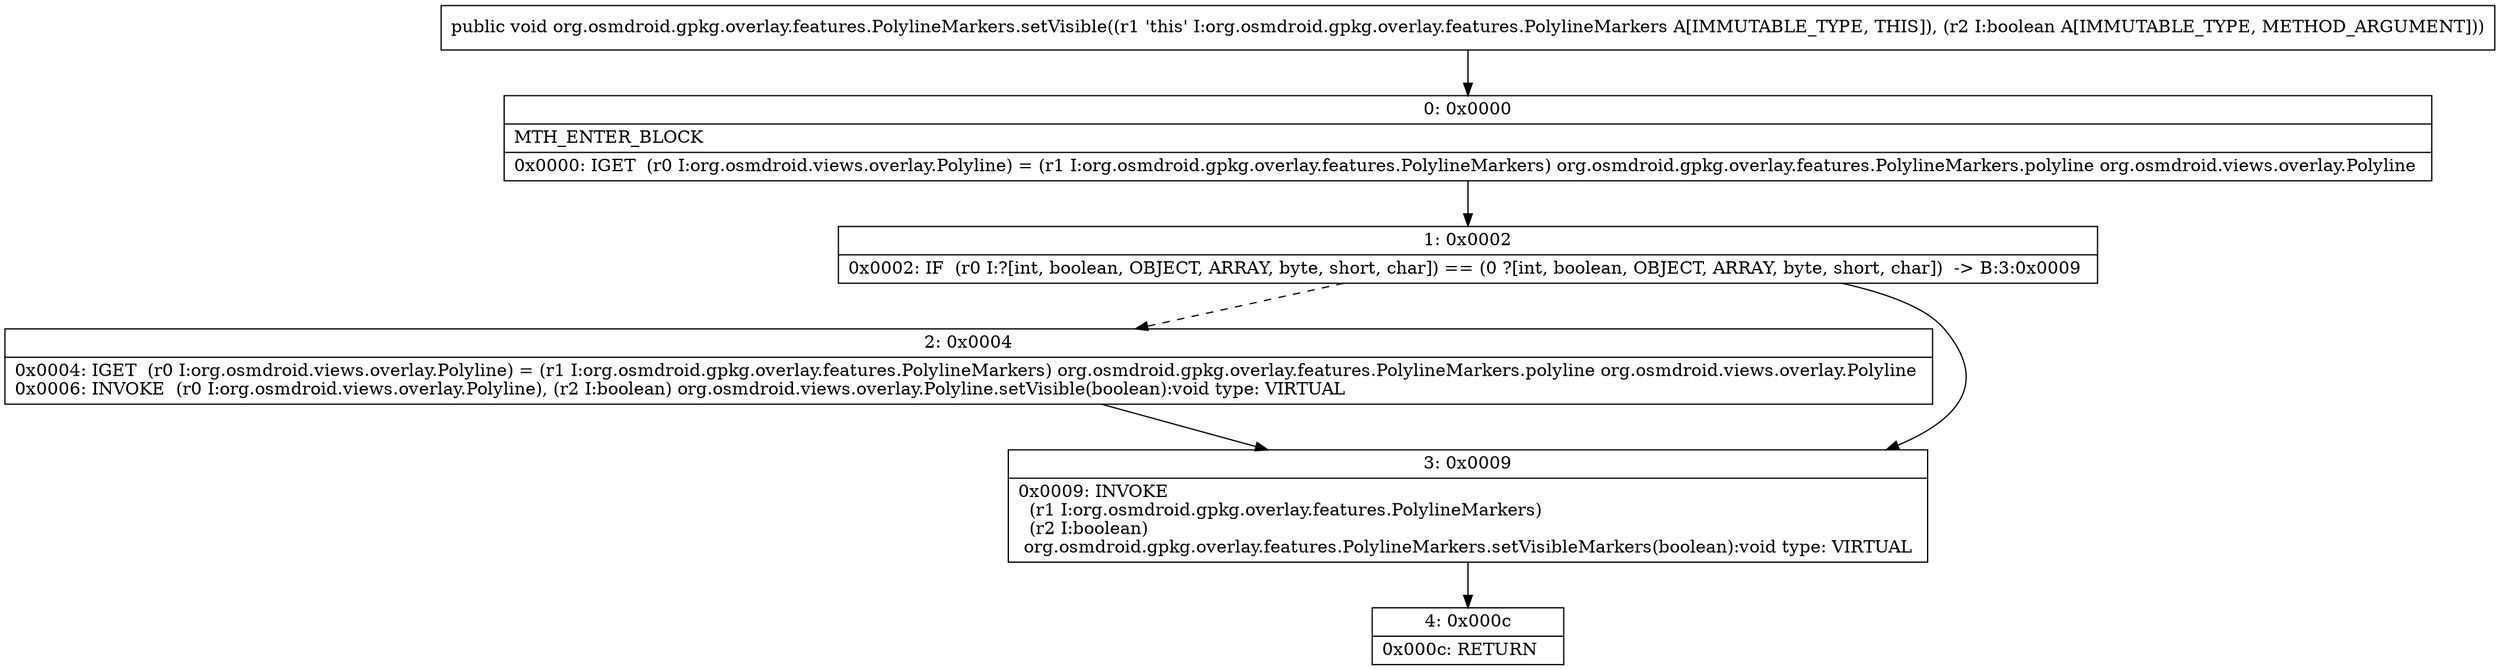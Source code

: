 digraph "CFG fororg.osmdroid.gpkg.overlay.features.PolylineMarkers.setVisible(Z)V" {
Node_0 [shape=record,label="{0\:\ 0x0000|MTH_ENTER_BLOCK\l|0x0000: IGET  (r0 I:org.osmdroid.views.overlay.Polyline) = (r1 I:org.osmdroid.gpkg.overlay.features.PolylineMarkers) org.osmdroid.gpkg.overlay.features.PolylineMarkers.polyline org.osmdroid.views.overlay.Polyline \l}"];
Node_1 [shape=record,label="{1\:\ 0x0002|0x0002: IF  (r0 I:?[int, boolean, OBJECT, ARRAY, byte, short, char]) == (0 ?[int, boolean, OBJECT, ARRAY, byte, short, char])  \-\> B:3:0x0009 \l}"];
Node_2 [shape=record,label="{2\:\ 0x0004|0x0004: IGET  (r0 I:org.osmdroid.views.overlay.Polyline) = (r1 I:org.osmdroid.gpkg.overlay.features.PolylineMarkers) org.osmdroid.gpkg.overlay.features.PolylineMarkers.polyline org.osmdroid.views.overlay.Polyline \l0x0006: INVOKE  (r0 I:org.osmdroid.views.overlay.Polyline), (r2 I:boolean) org.osmdroid.views.overlay.Polyline.setVisible(boolean):void type: VIRTUAL \l}"];
Node_3 [shape=record,label="{3\:\ 0x0009|0x0009: INVOKE  \l  (r1 I:org.osmdroid.gpkg.overlay.features.PolylineMarkers)\l  (r2 I:boolean)\l org.osmdroid.gpkg.overlay.features.PolylineMarkers.setVisibleMarkers(boolean):void type: VIRTUAL \l}"];
Node_4 [shape=record,label="{4\:\ 0x000c|0x000c: RETURN   \l}"];
MethodNode[shape=record,label="{public void org.osmdroid.gpkg.overlay.features.PolylineMarkers.setVisible((r1 'this' I:org.osmdroid.gpkg.overlay.features.PolylineMarkers A[IMMUTABLE_TYPE, THIS]), (r2 I:boolean A[IMMUTABLE_TYPE, METHOD_ARGUMENT])) }"];
MethodNode -> Node_0;
Node_0 -> Node_1;
Node_1 -> Node_2[style=dashed];
Node_1 -> Node_3;
Node_2 -> Node_3;
Node_3 -> Node_4;
}

